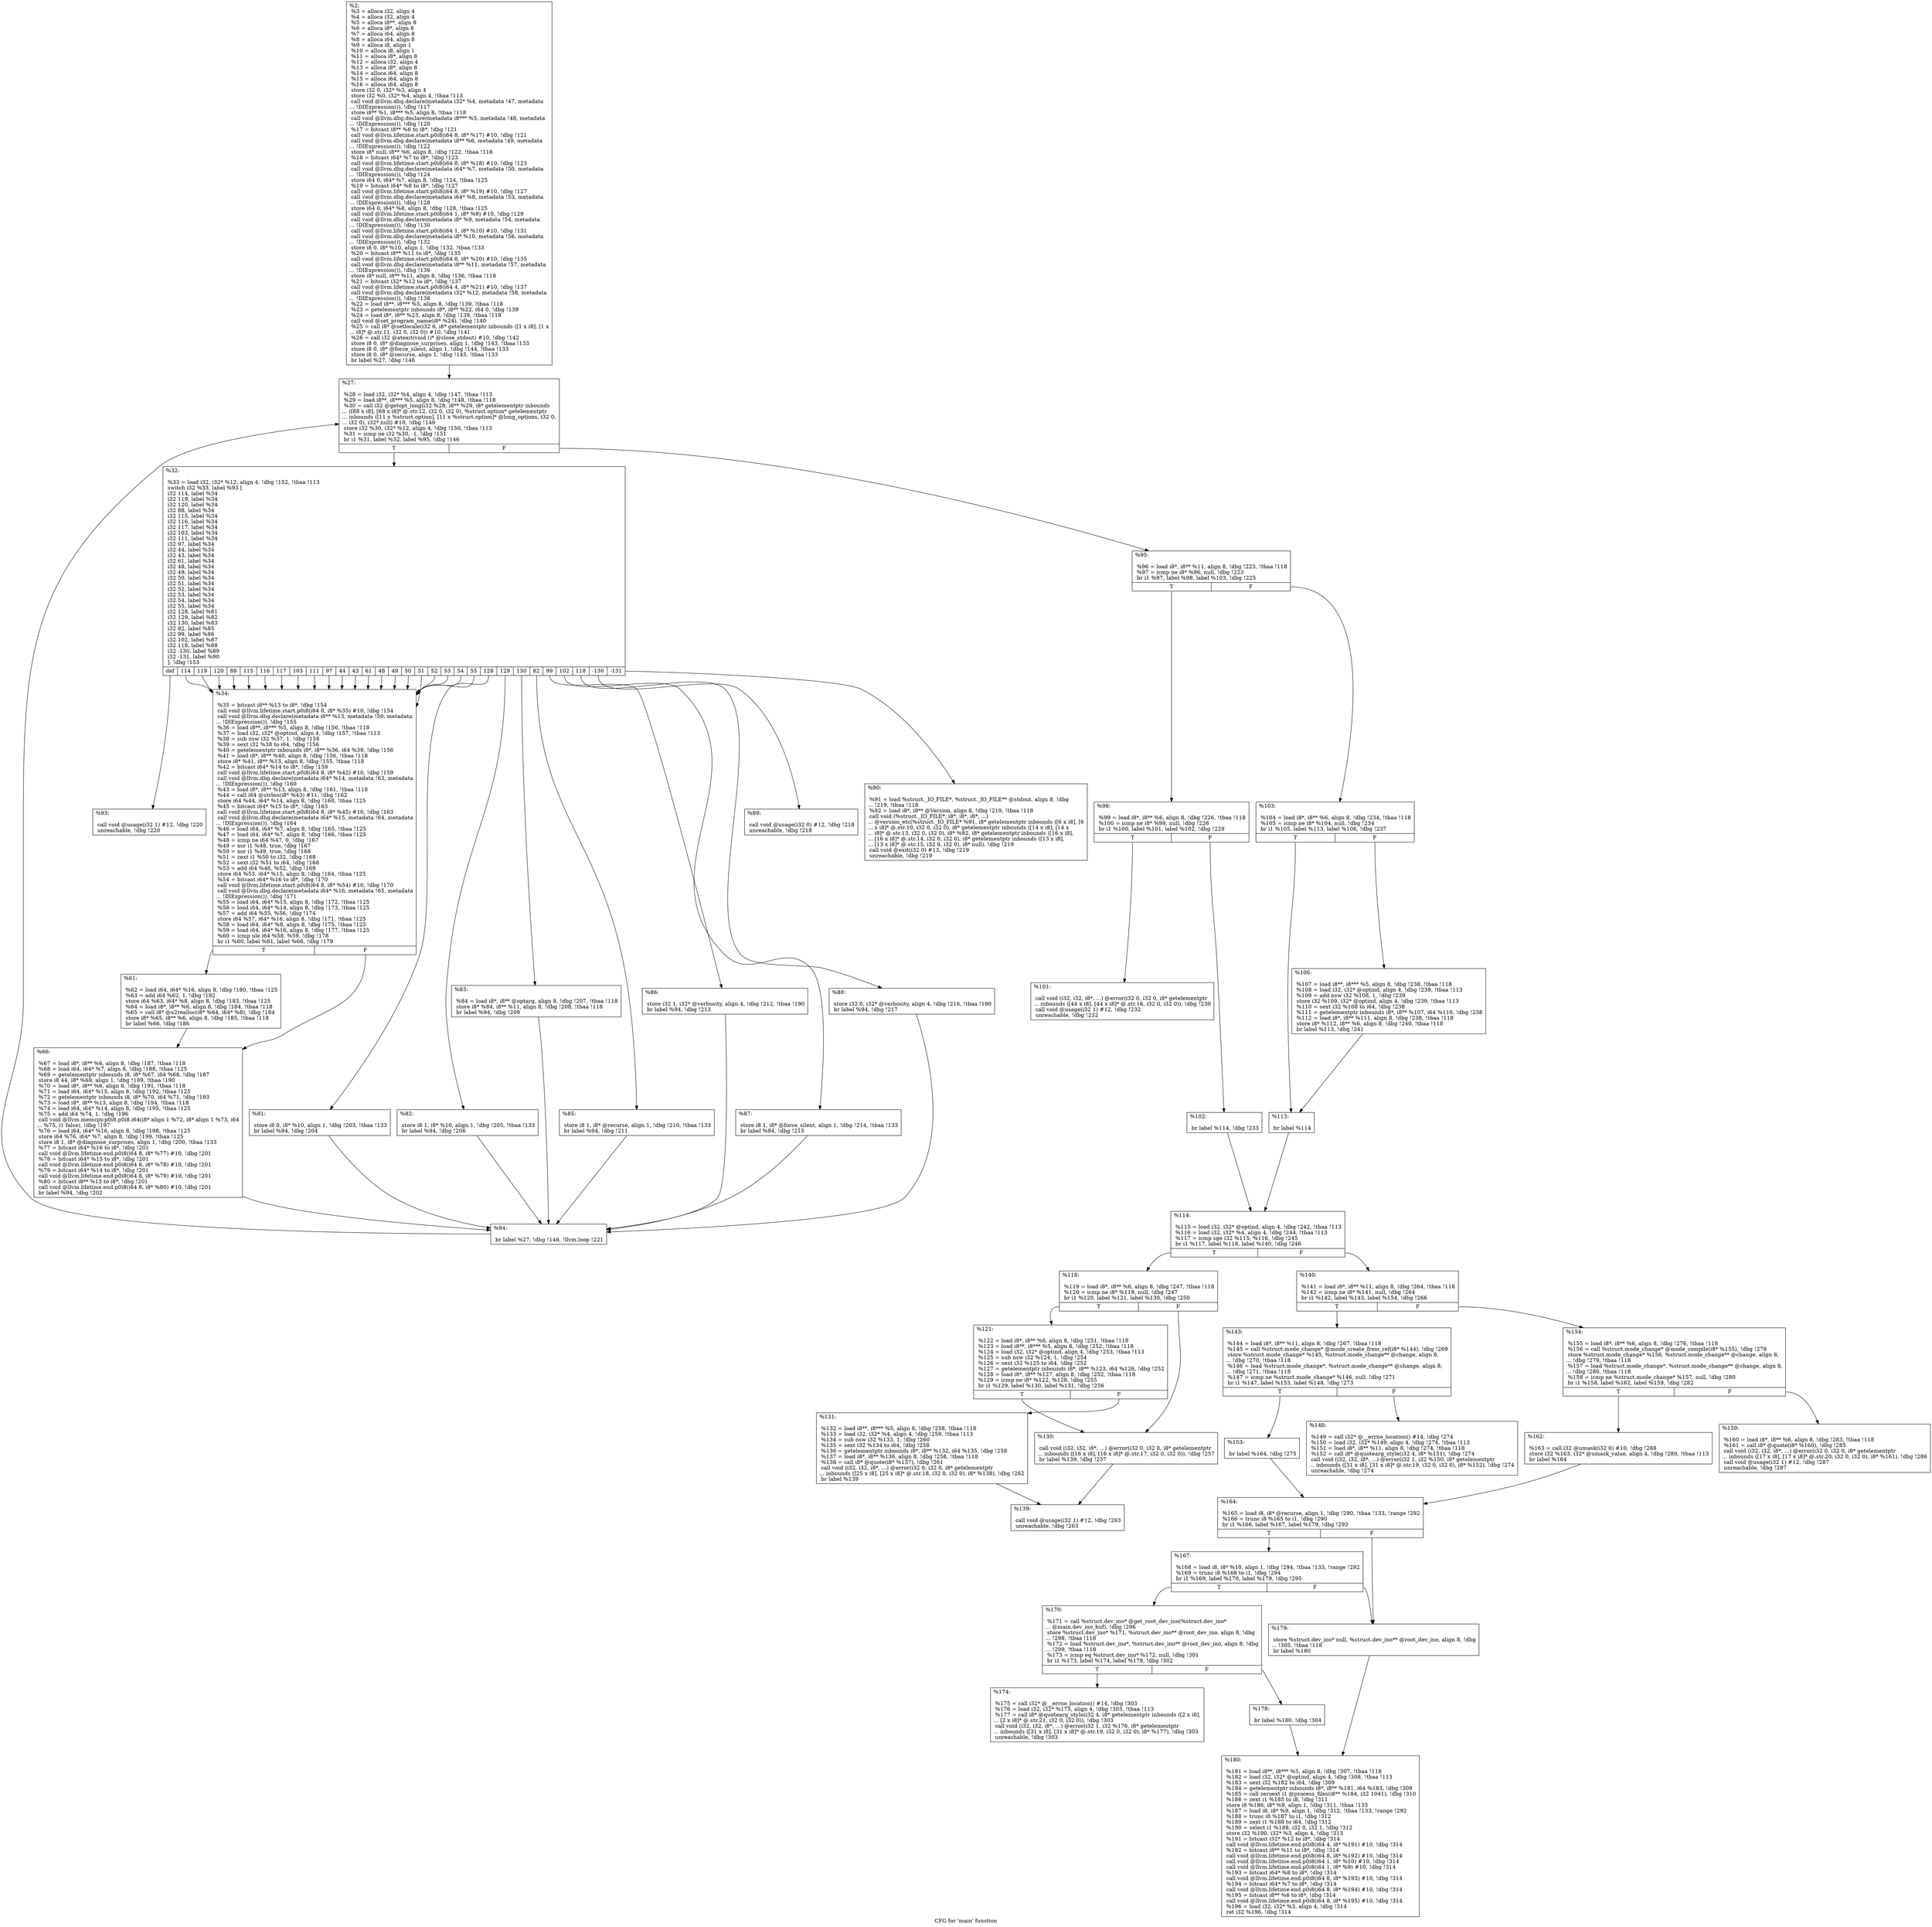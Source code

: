 digraph "CFG for 'main' function" {
	label="CFG for 'main' function";

	Node0x8f2470 [shape=record,label="{%2:\l  %3 = alloca i32, align 4\l  %4 = alloca i32, align 4\l  %5 = alloca i8**, align 8\l  %6 = alloca i8*, align 8\l  %7 = alloca i64, align 8\l  %8 = alloca i64, align 8\l  %9 = alloca i8, align 1\l  %10 = alloca i8, align 1\l  %11 = alloca i8*, align 8\l  %12 = alloca i32, align 4\l  %13 = alloca i8*, align 8\l  %14 = alloca i64, align 8\l  %15 = alloca i64, align 8\l  %16 = alloca i64, align 8\l  store i32 0, i32* %3, align 4\l  store i32 %0, i32* %4, align 4, !tbaa !113\l  call void @llvm.dbg.declare(metadata i32* %4, metadata !47, metadata\l... !DIExpression()), !dbg !117\l  store i8** %1, i8*** %5, align 8, !tbaa !118\l  call void @llvm.dbg.declare(metadata i8*** %5, metadata !48, metadata\l... !DIExpression()), !dbg !120\l  %17 = bitcast i8** %6 to i8*, !dbg !121\l  call void @llvm.lifetime.start.p0i8(i64 8, i8* %17) #10, !dbg !121\l  call void @llvm.dbg.declare(metadata i8** %6, metadata !49, metadata\l... !DIExpression()), !dbg !122\l  store i8* null, i8** %6, align 8, !dbg !122, !tbaa !118\l  %18 = bitcast i64* %7 to i8*, !dbg !123\l  call void @llvm.lifetime.start.p0i8(i64 8, i8* %18) #10, !dbg !123\l  call void @llvm.dbg.declare(metadata i64* %7, metadata !50, metadata\l... !DIExpression()), !dbg !124\l  store i64 0, i64* %7, align 8, !dbg !124, !tbaa !125\l  %19 = bitcast i64* %8 to i8*, !dbg !127\l  call void @llvm.lifetime.start.p0i8(i64 8, i8* %19) #10, !dbg !127\l  call void @llvm.dbg.declare(metadata i64* %8, metadata !53, metadata\l... !DIExpression()), !dbg !128\l  store i64 0, i64* %8, align 8, !dbg !128, !tbaa !125\l  call void @llvm.lifetime.start.p0i8(i64 1, i8* %9) #10, !dbg !129\l  call void @llvm.dbg.declare(metadata i8* %9, metadata !54, metadata\l... !DIExpression()), !dbg !130\l  call void @llvm.lifetime.start.p0i8(i64 1, i8* %10) #10, !dbg !131\l  call void @llvm.dbg.declare(metadata i8* %10, metadata !56, metadata\l... !DIExpression()), !dbg !132\l  store i8 0, i8* %10, align 1, !dbg !132, !tbaa !133\l  %20 = bitcast i8** %11 to i8*, !dbg !135\l  call void @llvm.lifetime.start.p0i8(i64 8, i8* %20) #10, !dbg !135\l  call void @llvm.dbg.declare(metadata i8** %11, metadata !57, metadata\l... !DIExpression()), !dbg !136\l  store i8* null, i8** %11, align 8, !dbg !136, !tbaa !118\l  %21 = bitcast i32* %12 to i8*, !dbg !137\l  call void @llvm.lifetime.start.p0i8(i64 4, i8* %21) #10, !dbg !137\l  call void @llvm.dbg.declare(metadata i32* %12, metadata !58, metadata\l... !DIExpression()), !dbg !138\l  %22 = load i8**, i8*** %5, align 8, !dbg !139, !tbaa !118\l  %23 = getelementptr inbounds i8*, i8** %22, i64 0, !dbg !139\l  %24 = load i8*, i8** %23, align 8, !dbg !139, !tbaa !118\l  call void @set_program_name(i8* %24), !dbg !140\l  %25 = call i8* @setlocale(i32 6, i8* getelementptr inbounds ([1 x i8], [1 x\l... i8]* @.str.11, i32 0, i32 0)) #10, !dbg !141\l  %26 = call i32 @atexit(void ()* @close_stdout) #10, !dbg !142\l  store i8 0, i8* @diagnose_surprises, align 1, !dbg !143, !tbaa !133\l  store i8 0, i8* @force_silent, align 1, !dbg !144, !tbaa !133\l  store i8 0, i8* @recurse, align 1, !dbg !145, !tbaa !133\l  br label %27, !dbg !146\l}"];
	Node0x8f2470 -> Node0x8f2630;
	Node0x8f2630 [shape=record,label="{%27:\l\l  %28 = load i32, i32* %4, align 4, !dbg !147, !tbaa !113\l  %29 = load i8**, i8*** %5, align 8, !dbg !148, !tbaa !118\l  %30 = call i32 @getopt_long(i32 %28, i8** %29, i8* getelementptr inbounds\l... ([68 x i8], [68 x i8]* @.str.12, i32 0, i32 0), %struct.option* getelementptr\l... inbounds ([11 x %struct.option], [11 x %struct.option]* @long_options, i32 0,\l... i32 0), i32* null) #10, !dbg !149\l  store i32 %30, i32* %12, align 4, !dbg !150, !tbaa !113\l  %31 = icmp ne i32 %30, -1, !dbg !151\l  br i1 %31, label %32, label %95, !dbg !146\l|{<s0>T|<s1>F}}"];
	Node0x8f2630:s0 -> Node0x8f2680;
	Node0x8f2630:s1 -> Node0x8f2b30;
	Node0x8f2680 [shape=record,label="{%32:\l\l  %33 = load i32, i32* %12, align 4, !dbg !152, !tbaa !113\l  switch i32 %33, label %93 [\l    i32 114, label %34\l    i32 119, label %34\l    i32 120, label %34\l    i32 88, label %34\l    i32 115, label %34\l    i32 116, label %34\l    i32 117, label %34\l    i32 103, label %34\l    i32 111, label %34\l    i32 97, label %34\l    i32 44, label %34\l    i32 43, label %34\l    i32 61, label %34\l    i32 48, label %34\l    i32 49, label %34\l    i32 50, label %34\l    i32 51, label %34\l    i32 52, label %34\l    i32 53, label %34\l    i32 54, label %34\l    i32 55, label %34\l    i32 128, label %81\l    i32 129, label %82\l    i32 130, label %83\l    i32 82, label %85\l    i32 99, label %86\l    i32 102, label %87\l    i32 118, label %88\l    i32 -130, label %89\l    i32 -131, label %90\l  ], !dbg !153\l|{<s0>def|<s1>114|<s2>119|<s3>120|<s4>88|<s5>115|<s6>116|<s7>117|<s8>103|<s9>111|<s10>97|<s11>44|<s12>43|<s13>61|<s14>48|<s15>49|<s16>50|<s17>51|<s18>52|<s19>53|<s20>54|<s21>55|<s22>128|<s23>129|<s24>130|<s25>82|<s26>99|<s27>102|<s28>118|<s29>-130|<s30>-131}}"];
	Node0x8f2680:s0 -> Node0x8f2a90;
	Node0x8f2680:s1 -> Node0x8f26d0;
	Node0x8f2680:s2 -> Node0x8f26d0;
	Node0x8f2680:s3 -> Node0x8f26d0;
	Node0x8f2680:s4 -> Node0x8f26d0;
	Node0x8f2680:s5 -> Node0x8f26d0;
	Node0x8f2680:s6 -> Node0x8f26d0;
	Node0x8f2680:s7 -> Node0x8f26d0;
	Node0x8f2680:s8 -> Node0x8f26d0;
	Node0x8f2680:s9 -> Node0x8f26d0;
	Node0x8f2680:s10 -> Node0x8f26d0;
	Node0x8f2680:s11 -> Node0x8f26d0;
	Node0x8f2680:s12 -> Node0x8f26d0;
	Node0x8f2680:s13 -> Node0x8f26d0;
	Node0x8f2680:s14 -> Node0x8f26d0;
	Node0x8f2680:s15 -> Node0x8f26d0;
	Node0x8f2680:s16 -> Node0x8f26d0;
	Node0x8f2680:s17 -> Node0x8f26d0;
	Node0x8f2680:s18 -> Node0x8f26d0;
	Node0x8f2680:s19 -> Node0x8f26d0;
	Node0x8f2680:s20 -> Node0x8f26d0;
	Node0x8f2680:s21 -> Node0x8f26d0;
	Node0x8f2680:s22 -> Node0x8f27c0;
	Node0x8f2680:s23 -> Node0x8f2810;
	Node0x8f2680:s24 -> Node0x8f2860;
	Node0x8f2680:s25 -> Node0x8f28b0;
	Node0x8f2680:s26 -> Node0x8f2900;
	Node0x8f2680:s27 -> Node0x8f2950;
	Node0x8f2680:s28 -> Node0x8f29a0;
	Node0x8f2680:s29 -> Node0x8f29f0;
	Node0x8f2680:s30 -> Node0x8f2a40;
	Node0x8f26d0 [shape=record,label="{%34:\l\l  %35 = bitcast i8** %13 to i8*, !dbg !154\l  call void @llvm.lifetime.start.p0i8(i64 8, i8* %35) #10, !dbg !154\l  call void @llvm.dbg.declare(metadata i8** %13, metadata !59, metadata\l... !DIExpression()), !dbg !155\l  %36 = load i8**, i8*** %5, align 8, !dbg !156, !tbaa !118\l  %37 = load i32, i32* @optind, align 4, !dbg !157, !tbaa !113\l  %38 = sub nsw i32 %37, 1, !dbg !158\l  %39 = sext i32 %38 to i64, !dbg !156\l  %40 = getelementptr inbounds i8*, i8** %36, i64 %39, !dbg !156\l  %41 = load i8*, i8** %40, align 8, !dbg !156, !tbaa !118\l  store i8* %41, i8** %13, align 8, !dbg !155, !tbaa !118\l  %42 = bitcast i64* %14 to i8*, !dbg !159\l  call void @llvm.lifetime.start.p0i8(i64 8, i8* %42) #10, !dbg !159\l  call void @llvm.dbg.declare(metadata i64* %14, metadata !63, metadata\l... !DIExpression()), !dbg !160\l  %43 = load i8*, i8** %13, align 8, !dbg !161, !tbaa !118\l  %44 = call i64 @strlen(i8* %43) #11, !dbg !162\l  store i64 %44, i64* %14, align 8, !dbg !160, !tbaa !125\l  %45 = bitcast i64* %15 to i8*, !dbg !163\l  call void @llvm.lifetime.start.p0i8(i64 8, i8* %45) #10, !dbg !163\l  call void @llvm.dbg.declare(metadata i64* %15, metadata !64, metadata\l... !DIExpression()), !dbg !164\l  %46 = load i64, i64* %7, align 8, !dbg !165, !tbaa !125\l  %47 = load i64, i64* %7, align 8, !dbg !166, !tbaa !125\l  %48 = icmp ne i64 %47, 0, !dbg !167\l  %49 = xor i1 %48, true, !dbg !167\l  %50 = xor i1 %49, true, !dbg !168\l  %51 = zext i1 %50 to i32, !dbg !168\l  %52 = sext i32 %51 to i64, !dbg !168\l  %53 = add i64 %46, %52, !dbg !169\l  store i64 %53, i64* %15, align 8, !dbg !164, !tbaa !125\l  %54 = bitcast i64* %16 to i8*, !dbg !170\l  call void @llvm.lifetime.start.p0i8(i64 8, i8* %54) #10, !dbg !170\l  call void @llvm.dbg.declare(metadata i64* %16, metadata !65, metadata\l... !DIExpression()), !dbg !171\l  %55 = load i64, i64* %15, align 8, !dbg !172, !tbaa !125\l  %56 = load i64, i64* %14, align 8, !dbg !173, !tbaa !125\l  %57 = add i64 %55, %56, !dbg !174\l  store i64 %57, i64* %16, align 8, !dbg !171, !tbaa !125\l  %58 = load i64, i64* %8, align 8, !dbg !175, !tbaa !125\l  %59 = load i64, i64* %16, align 8, !dbg !177, !tbaa !125\l  %60 = icmp ule i64 %58, %59, !dbg !178\l  br i1 %60, label %61, label %66, !dbg !179\l|{<s0>T|<s1>F}}"];
	Node0x8f26d0:s0 -> Node0x8f2720;
	Node0x8f26d0:s1 -> Node0x8f2770;
	Node0x8f2720 [shape=record,label="{%61:\l\l  %62 = load i64, i64* %16, align 8, !dbg !180, !tbaa !125\l  %63 = add i64 %62, 1, !dbg !182\l  store i64 %63, i64* %8, align 8, !dbg !183, !tbaa !125\l  %64 = load i8*, i8** %6, align 8, !dbg !184, !tbaa !118\l  %65 = call i8* @x2realloc(i8* %64, i64* %8), !dbg !184\l  store i8* %65, i8** %6, align 8, !dbg !185, !tbaa !118\l  br label %66, !dbg !186\l}"];
	Node0x8f2720 -> Node0x8f2770;
	Node0x8f2770 [shape=record,label="{%66:\l\l  %67 = load i8*, i8** %6, align 8, !dbg !187, !tbaa !118\l  %68 = load i64, i64* %7, align 8, !dbg !188, !tbaa !125\l  %69 = getelementptr inbounds i8, i8* %67, i64 %68, !dbg !187\l  store i8 44, i8* %69, align 1, !dbg !189, !tbaa !190\l  %70 = load i8*, i8** %6, align 8, !dbg !191, !tbaa !118\l  %71 = load i64, i64* %15, align 8, !dbg !192, !tbaa !125\l  %72 = getelementptr inbounds i8, i8* %70, i64 %71, !dbg !193\l  %73 = load i8*, i8** %13, align 8, !dbg !194, !tbaa !118\l  %74 = load i64, i64* %14, align 8, !dbg !195, !tbaa !125\l  %75 = add i64 %74, 1, !dbg !196\l  call void @llvm.memcpy.p0i8.p0i8.i64(i8* align 1 %72, i8* align 1 %73, i64\l... %75, i1 false), !dbg !197\l  %76 = load i64, i64* %16, align 8, !dbg !198, !tbaa !125\l  store i64 %76, i64* %7, align 8, !dbg !199, !tbaa !125\l  store i8 1, i8* @diagnose_surprises, align 1, !dbg !200, !tbaa !133\l  %77 = bitcast i64* %16 to i8*, !dbg !201\l  call void @llvm.lifetime.end.p0i8(i64 8, i8* %77) #10, !dbg !201\l  %78 = bitcast i64* %15 to i8*, !dbg !201\l  call void @llvm.lifetime.end.p0i8(i64 8, i8* %78) #10, !dbg !201\l  %79 = bitcast i64* %14 to i8*, !dbg !201\l  call void @llvm.lifetime.end.p0i8(i64 8, i8* %79) #10, !dbg !201\l  %80 = bitcast i8** %13 to i8*, !dbg !201\l  call void @llvm.lifetime.end.p0i8(i64 8, i8* %80) #10, !dbg !201\l  br label %94, !dbg !202\l}"];
	Node0x8f2770 -> Node0x8f2ae0;
	Node0x8f27c0 [shape=record,label="{%81:\l\l  store i8 0, i8* %10, align 1, !dbg !203, !tbaa !133\l  br label %94, !dbg !204\l}"];
	Node0x8f27c0 -> Node0x8f2ae0;
	Node0x8f2810 [shape=record,label="{%82:\l\l  store i8 1, i8* %10, align 1, !dbg !205, !tbaa !133\l  br label %94, !dbg !206\l}"];
	Node0x8f2810 -> Node0x8f2ae0;
	Node0x8f2860 [shape=record,label="{%83:\l\l  %84 = load i8*, i8** @optarg, align 8, !dbg !207, !tbaa !118\l  store i8* %84, i8** %11, align 8, !dbg !208, !tbaa !118\l  br label %94, !dbg !209\l}"];
	Node0x8f2860 -> Node0x8f2ae0;
	Node0x8f28b0 [shape=record,label="{%85:\l\l  store i8 1, i8* @recurse, align 1, !dbg !210, !tbaa !133\l  br label %94, !dbg !211\l}"];
	Node0x8f28b0 -> Node0x8f2ae0;
	Node0x8f2900 [shape=record,label="{%86:\l\l  store i32 1, i32* @verbosity, align 4, !dbg !212, !tbaa !190\l  br label %94, !dbg !213\l}"];
	Node0x8f2900 -> Node0x8f2ae0;
	Node0x8f2950 [shape=record,label="{%87:\l\l  store i8 1, i8* @force_silent, align 1, !dbg !214, !tbaa !133\l  br label %94, !dbg !215\l}"];
	Node0x8f2950 -> Node0x8f2ae0;
	Node0x8f29a0 [shape=record,label="{%88:\l\l  store i32 0, i32* @verbosity, align 4, !dbg !216, !tbaa !190\l  br label %94, !dbg !217\l}"];
	Node0x8f29a0 -> Node0x8f2ae0;
	Node0x8f29f0 [shape=record,label="{%89:\l\l  call void @usage(i32 0) #12, !dbg !218\l  unreachable, !dbg !218\l}"];
	Node0x8f2a40 [shape=record,label="{%90:\l\l  %91 = load %struct._IO_FILE*, %struct._IO_FILE** @stdout, align 8, !dbg\l... !219, !tbaa !118\l  %92 = load i8*, i8** @Version, align 8, !dbg !219, !tbaa !118\l  call void (%struct._IO_FILE*, i8*, i8*, i8*, ...)\l... @version_etc(%struct._IO_FILE* %91, i8* getelementptr inbounds ([6 x i8], [6\l... x i8]* @.str.10, i32 0, i32 0), i8* getelementptr inbounds ([14 x i8], [14 x\l... i8]* @.str.13, i32 0, i32 0), i8* %92, i8* getelementptr inbounds ([16 x i8],\l... [16 x i8]* @.str.14, i32 0, i32 0), i8* getelementptr inbounds ([13 x i8],\l... [13 x i8]* @.str.15, i32 0, i32 0), i8* null), !dbg !219\l  call void @exit(i32 0) #13, !dbg !219\l  unreachable, !dbg !219\l}"];
	Node0x8f2a90 [shape=record,label="{%93:\l\l  call void @usage(i32 1) #12, !dbg !220\l  unreachable, !dbg !220\l}"];
	Node0x8f2ae0 [shape=record,label="{%94:\l\l  br label %27, !dbg !146, !llvm.loop !221\l}"];
	Node0x8f2ae0 -> Node0x8f2630;
	Node0x8f2b30 [shape=record,label="{%95:\l\l  %96 = load i8*, i8** %11, align 8, !dbg !223, !tbaa !118\l  %97 = icmp ne i8* %96, null, !dbg !223\l  br i1 %97, label %98, label %103, !dbg !225\l|{<s0>T|<s1>F}}"];
	Node0x8f2b30:s0 -> Node0x8f2b80;
	Node0x8f2b30:s1 -> Node0x8f2c70;
	Node0x8f2b80 [shape=record,label="{%98:\l\l  %99 = load i8*, i8** %6, align 8, !dbg !226, !tbaa !118\l  %100 = icmp ne i8* %99, null, !dbg !226\l  br i1 %100, label %101, label %102, !dbg !229\l|{<s0>T|<s1>F}}"];
	Node0x8f2b80:s0 -> Node0x8f2bd0;
	Node0x8f2b80:s1 -> Node0x8f2c20;
	Node0x8f2bd0 [shape=record,label="{%101:\l\l  call void (i32, i32, i8*, ...) @error(i32 0, i32 0, i8* getelementptr\l... inbounds ([44 x i8], [44 x i8]* @.str.16, i32 0, i32 0)), !dbg !230\l  call void @usage(i32 1) #12, !dbg !232\l  unreachable, !dbg !232\l}"];
	Node0x8f2c20 [shape=record,label="{%102:\l\l  br label %114, !dbg !233\l}"];
	Node0x8f2c20 -> Node0x8f2d60;
	Node0x8f2c70 [shape=record,label="{%103:\l\l  %104 = load i8*, i8** %6, align 8, !dbg !234, !tbaa !118\l  %105 = icmp ne i8* %104, null, !dbg !234\l  br i1 %105, label %113, label %106, !dbg !237\l|{<s0>T|<s1>F}}"];
	Node0x8f2c70:s0 -> Node0x8f2d10;
	Node0x8f2c70:s1 -> Node0x8f2cc0;
	Node0x8f2cc0 [shape=record,label="{%106:\l\l  %107 = load i8**, i8*** %5, align 8, !dbg !238, !tbaa !118\l  %108 = load i32, i32* @optind, align 4, !dbg !239, !tbaa !113\l  %109 = add nsw i32 %108, 1, !dbg !239\l  store i32 %109, i32* @optind, align 4, !dbg !239, !tbaa !113\l  %110 = sext i32 %108 to i64, !dbg !238\l  %111 = getelementptr inbounds i8*, i8** %107, i64 %110, !dbg !238\l  %112 = load i8*, i8** %111, align 8, !dbg !238, !tbaa !118\l  store i8* %112, i8** %6, align 8, !dbg !240, !tbaa !118\l  br label %113, !dbg !241\l}"];
	Node0x8f2cc0 -> Node0x8f2d10;
	Node0x8f2d10 [shape=record,label="{%113:\l\l  br label %114\l}"];
	Node0x8f2d10 -> Node0x8f2d60;
	Node0x8f2d60 [shape=record,label="{%114:\l\l  %115 = load i32, i32* @optind, align 4, !dbg !242, !tbaa !113\l  %116 = load i32, i32* %4, align 4, !dbg !244, !tbaa !113\l  %117 = icmp sge i32 %115, %116, !dbg !245\l  br i1 %117, label %118, label %140, !dbg !246\l|{<s0>T|<s1>F}}"];
	Node0x8f2d60:s0 -> Node0x8f2db0;
	Node0x8f2d60:s1 -> Node0x8f2f40;
	Node0x8f2db0 [shape=record,label="{%118:\l\l  %119 = load i8*, i8** %6, align 8, !dbg !247, !tbaa !118\l  %120 = icmp ne i8* %119, null, !dbg !247\l  br i1 %120, label %121, label %130, !dbg !250\l|{<s0>T|<s1>F}}"];
	Node0x8f2db0:s0 -> Node0x8f2e00;
	Node0x8f2db0:s1 -> Node0x8f2e50;
	Node0x8f2e00 [shape=record,label="{%121:\l\l  %122 = load i8*, i8** %6, align 8, !dbg !251, !tbaa !118\l  %123 = load i8**, i8*** %5, align 8, !dbg !252, !tbaa !118\l  %124 = load i32, i32* @optind, align 4, !dbg !253, !tbaa !113\l  %125 = sub nsw i32 %124, 1, !dbg !254\l  %126 = sext i32 %125 to i64, !dbg !252\l  %127 = getelementptr inbounds i8*, i8** %123, i64 %126, !dbg !252\l  %128 = load i8*, i8** %127, align 8, !dbg !252, !tbaa !118\l  %129 = icmp ne i8* %122, %128, !dbg !255\l  br i1 %129, label %130, label %131, !dbg !256\l|{<s0>T|<s1>F}}"];
	Node0x8f2e00:s0 -> Node0x8f2e50;
	Node0x8f2e00:s1 -> Node0x8f2ea0;
	Node0x8f2e50 [shape=record,label="{%130:\l\l  call void (i32, i32, i8*, ...) @error(i32 0, i32 0, i8* getelementptr\l... inbounds ([16 x i8], [16 x i8]* @.str.17, i32 0, i32 0)), !dbg !257\l  br label %139, !dbg !257\l}"];
	Node0x8f2e50 -> Node0x8f2ef0;
	Node0x8f2ea0 [shape=record,label="{%131:\l\l  %132 = load i8**, i8*** %5, align 8, !dbg !258, !tbaa !118\l  %133 = load i32, i32* %4, align 4, !dbg !259, !tbaa !113\l  %134 = sub nsw i32 %133, 1, !dbg !260\l  %135 = sext i32 %134 to i64, !dbg !258\l  %136 = getelementptr inbounds i8*, i8** %132, i64 %135, !dbg !258\l  %137 = load i8*, i8** %136, align 8, !dbg !258, !tbaa !118\l  %138 = call i8* @quote(i8* %137), !dbg !261\l  call void (i32, i32, i8*, ...) @error(i32 0, i32 0, i8* getelementptr\l... inbounds ([25 x i8], [25 x i8]* @.str.18, i32 0, i32 0), i8* %138), !dbg !262\l  br label %139\l}"];
	Node0x8f2ea0 -> Node0x8f2ef0;
	Node0x8f2ef0 [shape=record,label="{%139:\l\l  call void @usage(i32 1) #12, !dbg !263\l  unreachable, !dbg !263\l}"];
	Node0x8f2f40 [shape=record,label="{%140:\l\l  %141 = load i8*, i8** %11, align 8, !dbg !264, !tbaa !118\l  %142 = icmp ne i8* %141, null, !dbg !264\l  br i1 %142, label %143, label %154, !dbg !266\l|{<s0>T|<s1>F}}"];
	Node0x8f2f40:s0 -> Node0x8f2f90;
	Node0x8f2f40:s1 -> Node0x8f3080;
	Node0x8f2f90 [shape=record,label="{%143:\l\l  %144 = load i8*, i8** %11, align 8, !dbg !267, !tbaa !118\l  %145 = call %struct.mode_change* @mode_create_from_ref(i8* %144), !dbg !269\l  store %struct.mode_change* %145, %struct.mode_change** @change, align 8,\l... !dbg !270, !tbaa !118\l  %146 = load %struct.mode_change*, %struct.mode_change** @change, align 8,\l... !dbg !271, !tbaa !118\l  %147 = icmp ne %struct.mode_change* %146, null, !dbg !271\l  br i1 %147, label %153, label %148, !dbg !273\l|{<s0>T|<s1>F}}"];
	Node0x8f2f90:s0 -> Node0x8f3030;
	Node0x8f2f90:s1 -> Node0x8f2fe0;
	Node0x8f2fe0 [shape=record,label="{%148:\l\l  %149 = call i32* @__errno_location() #14, !dbg !274\l  %150 = load i32, i32* %149, align 4, !dbg !274, !tbaa !113\l  %151 = load i8*, i8** %11, align 8, !dbg !274, !tbaa !118\l  %152 = call i8* @quotearg_style(i32 4, i8* %151), !dbg !274\l  call void (i32, i32, i8*, ...) @error(i32 1, i32 %150, i8* getelementptr\l... inbounds ([31 x i8], [31 x i8]* @.str.19, i32 0, i32 0), i8* %152), !dbg !274\l  unreachable, !dbg !274\l}"];
	Node0x8f3030 [shape=record,label="{%153:\l\l  br label %164, !dbg !275\l}"];
	Node0x8f3030 -> Node0x8f3170;
	Node0x8f3080 [shape=record,label="{%154:\l\l  %155 = load i8*, i8** %6, align 8, !dbg !276, !tbaa !118\l  %156 = call %struct.mode_change* @mode_compile(i8* %155), !dbg !278\l  store %struct.mode_change* %156, %struct.mode_change** @change, align 8,\l... !dbg !279, !tbaa !118\l  %157 = load %struct.mode_change*, %struct.mode_change** @change, align 8,\l... !dbg !280, !tbaa !118\l  %158 = icmp ne %struct.mode_change* %157, null, !dbg !280\l  br i1 %158, label %162, label %159, !dbg !282\l|{<s0>T|<s1>F}}"];
	Node0x8f3080:s0 -> Node0x8f3120;
	Node0x8f3080:s1 -> Node0x8f30d0;
	Node0x8f30d0 [shape=record,label="{%159:\l\l  %160 = load i8*, i8** %6, align 8, !dbg !283, !tbaa !118\l  %161 = call i8* @quote(i8* %160), !dbg !285\l  call void (i32, i32, i8*, ...) @error(i32 0, i32 0, i8* getelementptr\l... inbounds ([17 x i8], [17 x i8]* @.str.20, i32 0, i32 0), i8* %161), !dbg !286\l  call void @usage(i32 1) #12, !dbg !287\l  unreachable, !dbg !287\l}"];
	Node0x8f3120 [shape=record,label="{%162:\l\l  %163 = call i32 @umask(i32 0) #10, !dbg !288\l  store i32 %163, i32* @umask_value, align 4, !dbg !289, !tbaa !113\l  br label %164\l}"];
	Node0x8f3120 -> Node0x8f3170;
	Node0x8f3170 [shape=record,label="{%164:\l\l  %165 = load i8, i8* @recurse, align 1, !dbg !290, !tbaa !133, !range !292\l  %166 = trunc i8 %165 to i1, !dbg !290\l  br i1 %166, label %167, label %179, !dbg !293\l|{<s0>T|<s1>F}}"];
	Node0x8f3170:s0 -> Node0x8f31c0;
	Node0x8f3170:s1 -> Node0x8f3300;
	Node0x8f31c0 [shape=record,label="{%167:\l\l  %168 = load i8, i8* %10, align 1, !dbg !294, !tbaa !133, !range !292\l  %169 = trunc i8 %168 to i1, !dbg !294\l  br i1 %169, label %170, label %179, !dbg !295\l|{<s0>T|<s1>F}}"];
	Node0x8f31c0:s0 -> Node0x8f3210;
	Node0x8f31c0:s1 -> Node0x8f3300;
	Node0x8f3210 [shape=record,label="{%170:\l\l  %171 = call %struct.dev_ino* @get_root_dev_ino(%struct.dev_ino*\l... @main.dev_ino_buf), !dbg !296\l  store %struct.dev_ino* %171, %struct.dev_ino** @root_dev_ino, align 8, !dbg\l... !298, !tbaa !118\l  %172 = load %struct.dev_ino*, %struct.dev_ino** @root_dev_ino, align 8, !dbg\l... !299, !tbaa !118\l  %173 = icmp eq %struct.dev_ino* %172, null, !dbg !301\l  br i1 %173, label %174, label %178, !dbg !302\l|{<s0>T|<s1>F}}"];
	Node0x8f3210:s0 -> Node0x8f3260;
	Node0x8f3210:s1 -> Node0x8f32b0;
	Node0x8f3260 [shape=record,label="{%174:\l\l  %175 = call i32* @__errno_location() #14, !dbg !303\l  %176 = load i32, i32* %175, align 4, !dbg !303, !tbaa !113\l  %177 = call i8* @quotearg_style(i32 4, i8* getelementptr inbounds ([2 x i8],\l... [2 x i8]* @.str.21, i32 0, i32 0)), !dbg !303\l  call void (i32, i32, i8*, ...) @error(i32 1, i32 %176, i8* getelementptr\l... inbounds ([31 x i8], [31 x i8]* @.str.19, i32 0, i32 0), i8* %177), !dbg !303\l  unreachable, !dbg !303\l}"];
	Node0x8f32b0 [shape=record,label="{%178:\l\l  br label %180, !dbg !304\l}"];
	Node0x8f32b0 -> Node0x8f3350;
	Node0x8f3300 [shape=record,label="{%179:\l\l  store %struct.dev_ino* null, %struct.dev_ino** @root_dev_ino, align 8, !dbg\l... !305, !tbaa !118\l  br label %180\l}"];
	Node0x8f3300 -> Node0x8f3350;
	Node0x8f3350 [shape=record,label="{%180:\l\l  %181 = load i8**, i8*** %5, align 8, !dbg !307, !tbaa !118\l  %182 = load i32, i32* @optind, align 4, !dbg !308, !tbaa !113\l  %183 = sext i32 %182 to i64, !dbg !309\l  %184 = getelementptr inbounds i8*, i8** %181, i64 %183, !dbg !309\l  %185 = call zeroext i1 @process_files(i8** %184, i32 1041), !dbg !310\l  %186 = zext i1 %185 to i8, !dbg !311\l  store i8 %186, i8* %9, align 1, !dbg !311, !tbaa !133\l  %187 = load i8, i8* %9, align 1, !dbg !312, !tbaa !133, !range !292\l  %188 = trunc i8 %187 to i1, !dbg !312\l  %189 = zext i1 %188 to i64, !dbg !312\l  %190 = select i1 %188, i32 0, i32 1, !dbg !312\l  store i32 %190, i32* %3, align 4, !dbg !313\l  %191 = bitcast i32* %12 to i8*, !dbg !314\l  call void @llvm.lifetime.end.p0i8(i64 4, i8* %191) #10, !dbg !314\l  %192 = bitcast i8** %11 to i8*, !dbg !314\l  call void @llvm.lifetime.end.p0i8(i64 8, i8* %192) #10, !dbg !314\l  call void @llvm.lifetime.end.p0i8(i64 1, i8* %10) #10, !dbg !314\l  call void @llvm.lifetime.end.p0i8(i64 1, i8* %9) #10, !dbg !314\l  %193 = bitcast i64* %8 to i8*, !dbg !314\l  call void @llvm.lifetime.end.p0i8(i64 8, i8* %193) #10, !dbg !314\l  %194 = bitcast i64* %7 to i8*, !dbg !314\l  call void @llvm.lifetime.end.p0i8(i64 8, i8* %194) #10, !dbg !314\l  %195 = bitcast i8** %6 to i8*, !dbg !314\l  call void @llvm.lifetime.end.p0i8(i64 8, i8* %195) #10, !dbg !314\l  %196 = load i32, i32* %3, align 4, !dbg !314\l  ret i32 %196, !dbg !314\l}"];
}
